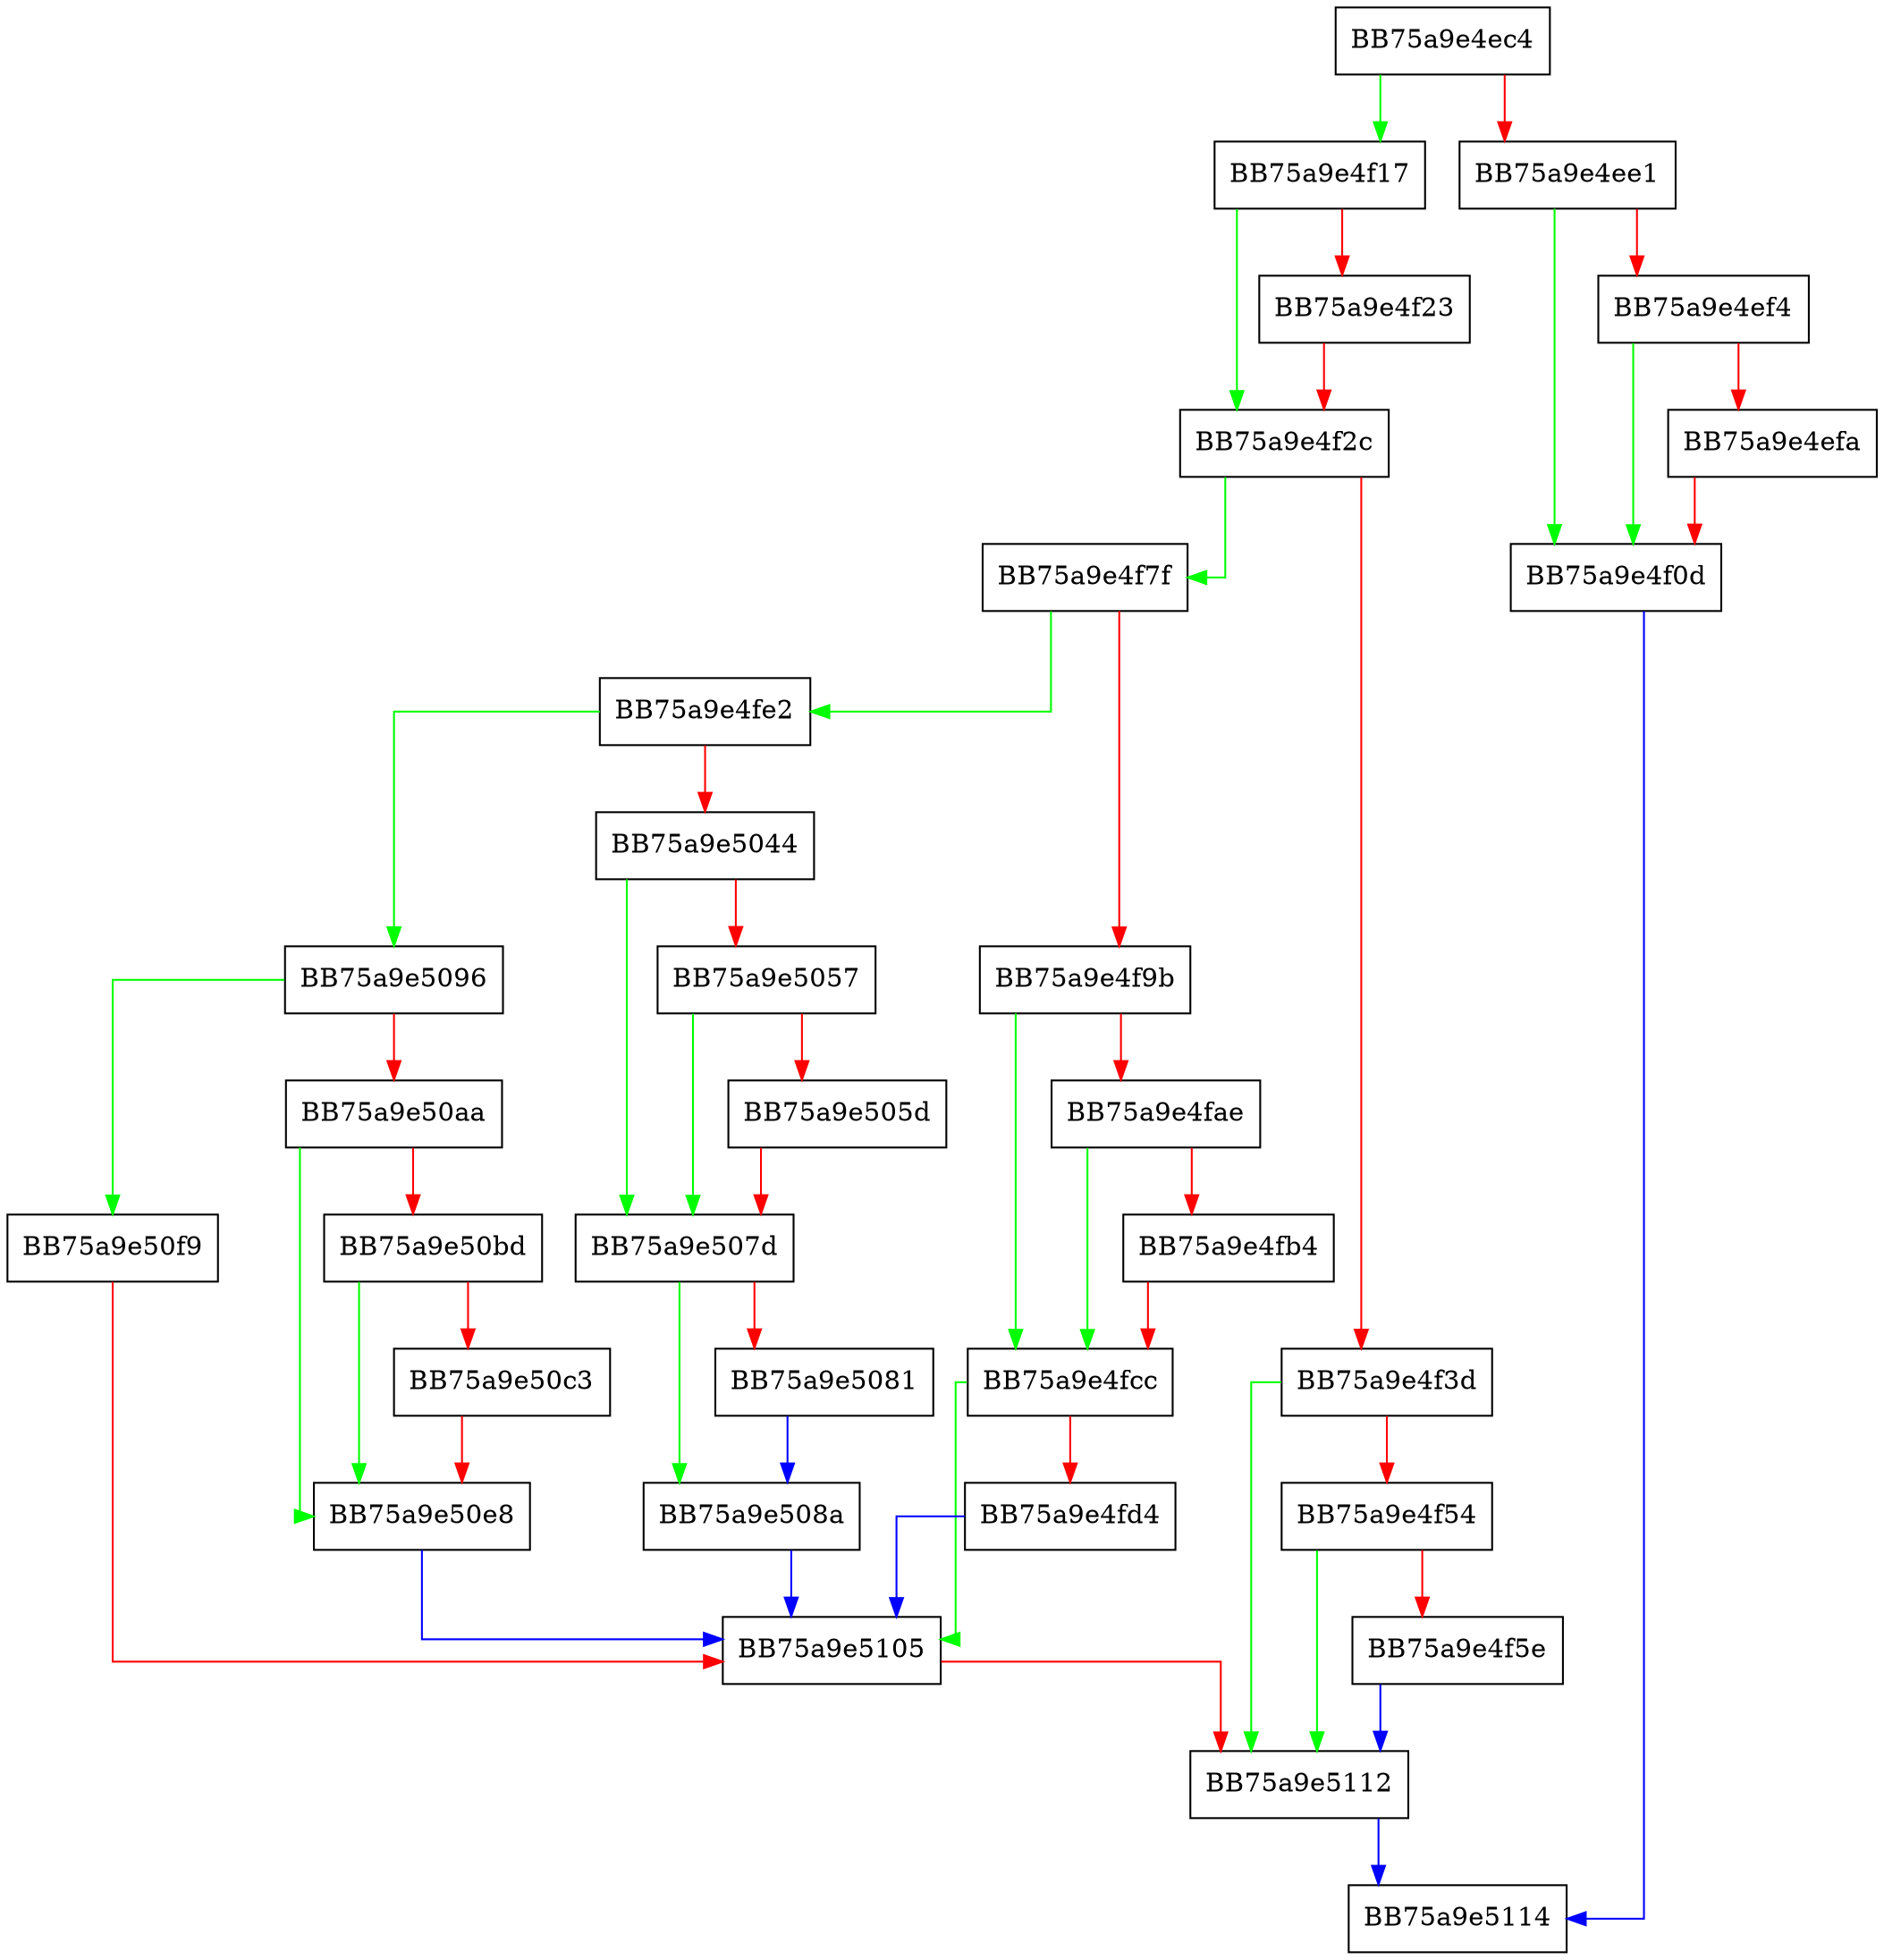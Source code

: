 digraph Initialize {
  node [shape="box"];
  graph [splines=ortho];
  BB75a9e4ec4 -> BB75a9e4f17 [color="green"];
  BB75a9e4ec4 -> BB75a9e4ee1 [color="red"];
  BB75a9e4ee1 -> BB75a9e4f0d [color="green"];
  BB75a9e4ee1 -> BB75a9e4ef4 [color="red"];
  BB75a9e4ef4 -> BB75a9e4f0d [color="green"];
  BB75a9e4ef4 -> BB75a9e4efa [color="red"];
  BB75a9e4efa -> BB75a9e4f0d [color="red"];
  BB75a9e4f0d -> BB75a9e5114 [color="blue"];
  BB75a9e4f17 -> BB75a9e4f2c [color="green"];
  BB75a9e4f17 -> BB75a9e4f23 [color="red"];
  BB75a9e4f23 -> BB75a9e4f2c [color="red"];
  BB75a9e4f2c -> BB75a9e4f7f [color="green"];
  BB75a9e4f2c -> BB75a9e4f3d [color="red"];
  BB75a9e4f3d -> BB75a9e5112 [color="green"];
  BB75a9e4f3d -> BB75a9e4f54 [color="red"];
  BB75a9e4f54 -> BB75a9e5112 [color="green"];
  BB75a9e4f54 -> BB75a9e4f5e [color="red"];
  BB75a9e4f5e -> BB75a9e5112 [color="blue"];
  BB75a9e4f7f -> BB75a9e4fe2 [color="green"];
  BB75a9e4f7f -> BB75a9e4f9b [color="red"];
  BB75a9e4f9b -> BB75a9e4fcc [color="green"];
  BB75a9e4f9b -> BB75a9e4fae [color="red"];
  BB75a9e4fae -> BB75a9e4fcc [color="green"];
  BB75a9e4fae -> BB75a9e4fb4 [color="red"];
  BB75a9e4fb4 -> BB75a9e4fcc [color="red"];
  BB75a9e4fcc -> BB75a9e5105 [color="green"];
  BB75a9e4fcc -> BB75a9e4fd4 [color="red"];
  BB75a9e4fd4 -> BB75a9e5105 [color="blue"];
  BB75a9e4fe2 -> BB75a9e5096 [color="green"];
  BB75a9e4fe2 -> BB75a9e5044 [color="red"];
  BB75a9e5044 -> BB75a9e507d [color="green"];
  BB75a9e5044 -> BB75a9e5057 [color="red"];
  BB75a9e5057 -> BB75a9e507d [color="green"];
  BB75a9e5057 -> BB75a9e505d [color="red"];
  BB75a9e505d -> BB75a9e507d [color="red"];
  BB75a9e507d -> BB75a9e508a [color="green"];
  BB75a9e507d -> BB75a9e5081 [color="red"];
  BB75a9e5081 -> BB75a9e508a [color="blue"];
  BB75a9e508a -> BB75a9e5105 [color="blue"];
  BB75a9e5096 -> BB75a9e50f9 [color="green"];
  BB75a9e5096 -> BB75a9e50aa [color="red"];
  BB75a9e50aa -> BB75a9e50e8 [color="green"];
  BB75a9e50aa -> BB75a9e50bd [color="red"];
  BB75a9e50bd -> BB75a9e50e8 [color="green"];
  BB75a9e50bd -> BB75a9e50c3 [color="red"];
  BB75a9e50c3 -> BB75a9e50e8 [color="red"];
  BB75a9e50e8 -> BB75a9e5105 [color="blue"];
  BB75a9e50f9 -> BB75a9e5105 [color="red"];
  BB75a9e5105 -> BB75a9e5112 [color="red"];
  BB75a9e5112 -> BB75a9e5114 [color="blue"];
}